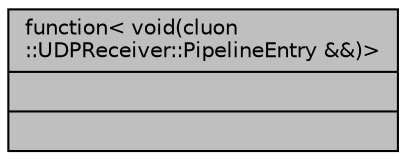 digraph "function&lt; void(cluon::UDPReceiver::PipelineEntry &amp;&amp;)&gt;"
{
 // LATEX_PDF_SIZE
  edge [fontname="Helvetica",fontsize="10",labelfontname="Helvetica",labelfontsize="10"];
  node [fontname="Helvetica",fontsize="10",shape=record];
  Node1 [label="{function\< void(cluon\l::UDPReceiver::PipelineEntry &&)\>\n||}",height=0.2,width=0.4,color="black", fillcolor="grey75", style="filled", fontcolor="black",tooltip=" "];
}
